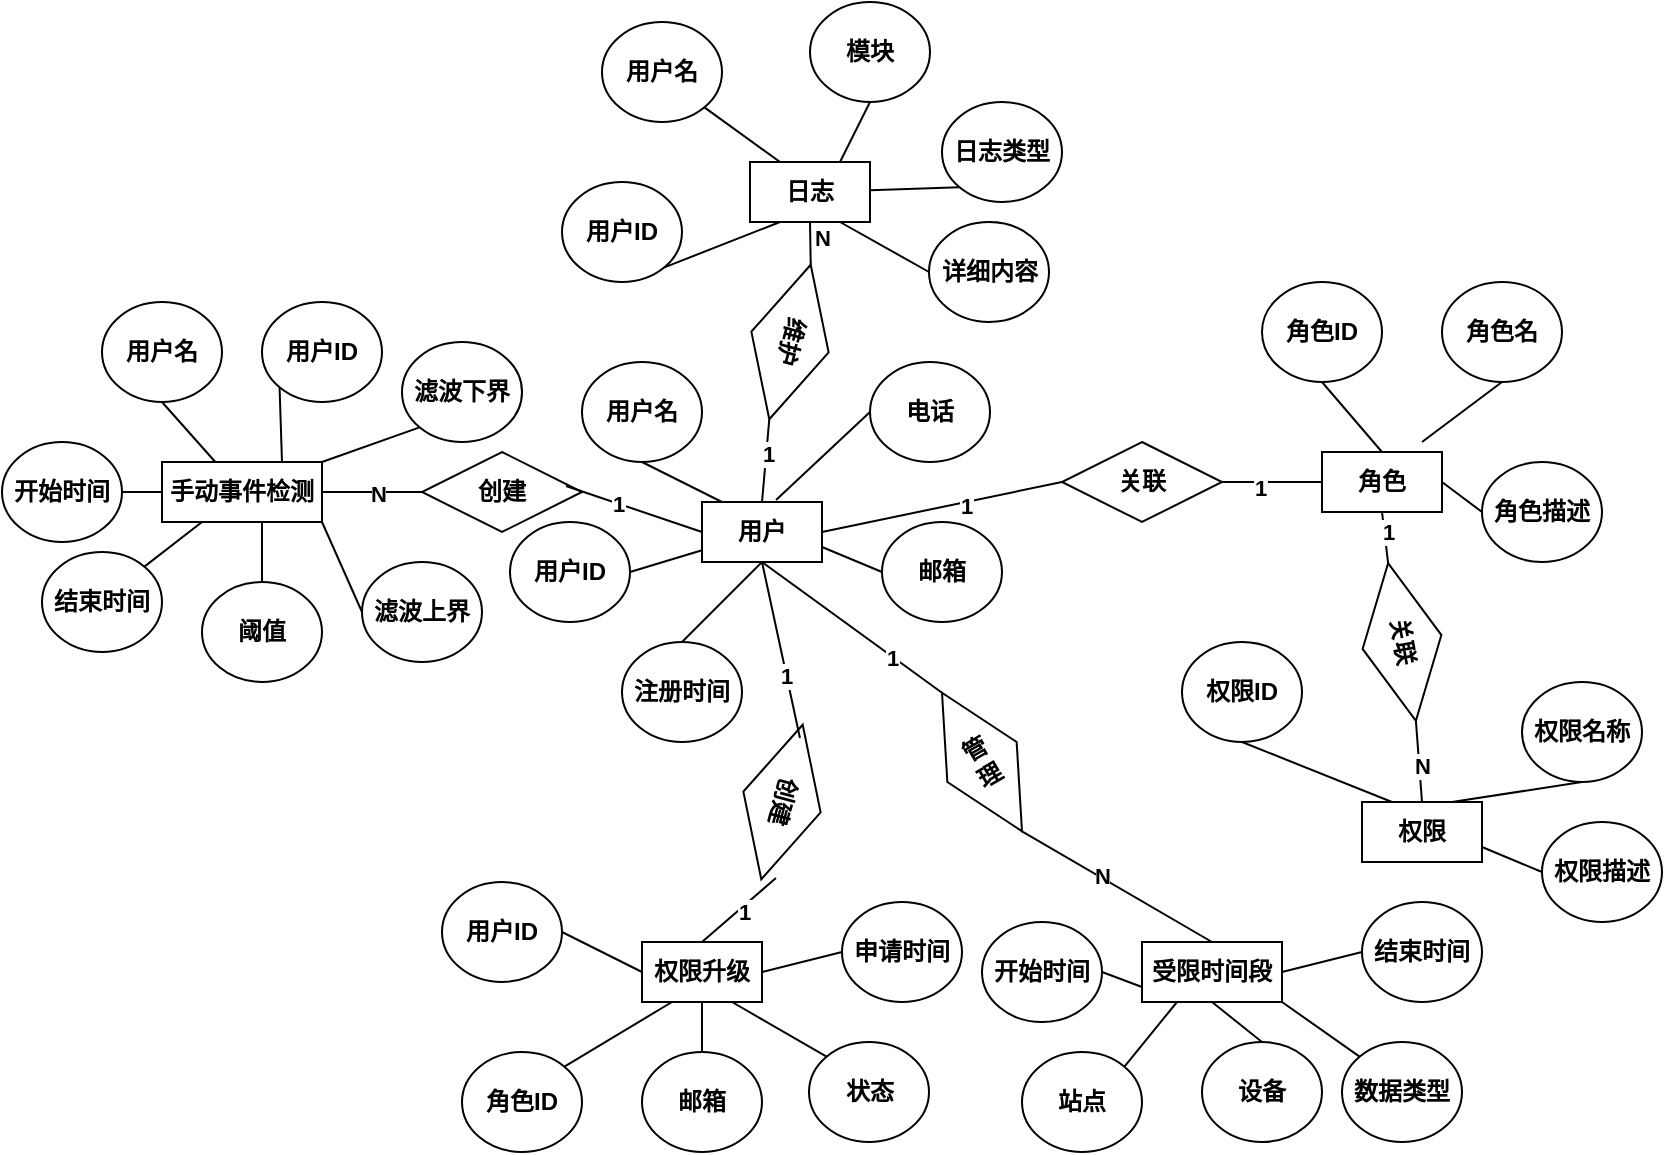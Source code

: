 <mxfile version="22.1.0" type="github">
  <diagram name="第 1 页" id="bE0YgNWVejIBop6zJ2af">
    <mxGraphModel dx="2261" dy="772" grid="1" gridSize="10" guides="1" tooltips="1" connect="1" arrows="1" fold="1" page="1" pageScale="1" pageWidth="827" pageHeight="1169" math="0" shadow="0">
      <root>
        <mxCell id="0" />
        <mxCell id="1" parent="0" />
        <mxCell id="Lj6HUYgbdcglg7Dd-NL7-29" style="rounded=0;orthogonalLoop=1;jettySize=auto;html=1;exitX=1;exitY=0.5;exitDx=0;exitDy=0;entryX=0;entryY=0.5;entryDx=0;entryDy=0;endArrow=none;endFill=0;fontStyle=1" edge="1" parent="1" source="Lj6HUYgbdcglg7Dd-NL7-1" target="Lj6HUYgbdcglg7Dd-NL7-11">
          <mxGeometry relative="1" as="geometry" />
        </mxCell>
        <mxCell id="Lj6HUYgbdcglg7Dd-NL7-39" value="1" style="edgeLabel;html=1;align=center;verticalAlign=middle;resizable=0;points=[];fontStyle=1" vertex="1" connectable="0" parent="Lj6HUYgbdcglg7Dd-NL7-29">
          <mxGeometry x="0.193" y="-2" relative="1" as="geometry">
            <mxPoint as="offset" />
          </mxGeometry>
        </mxCell>
        <mxCell id="Lj6HUYgbdcglg7Dd-NL7-89" style="rounded=0;orthogonalLoop=1;jettySize=auto;html=1;exitX=0.5;exitY=1;exitDx=0;exitDy=0;entryX=0.5;entryY=0;entryDx=0;entryDy=0;endArrow=none;endFill=0;fontStyle=1" edge="1" parent="1" source="Lj6HUYgbdcglg7Dd-NL7-1" target="Lj6HUYgbdcglg7Dd-NL7-87">
          <mxGeometry relative="1" as="geometry" />
        </mxCell>
        <mxCell id="Lj6HUYgbdcglg7Dd-NL7-96" value="1" style="edgeLabel;html=1;align=center;verticalAlign=middle;resizable=0;points=[];fontStyle=1" vertex="1" connectable="0" parent="Lj6HUYgbdcglg7Dd-NL7-89">
          <mxGeometry x="0.448" relative="1" as="geometry">
            <mxPoint as="offset" />
          </mxGeometry>
        </mxCell>
        <mxCell id="Lj6HUYgbdcglg7Dd-NL7-1" value="用户" style="rounded=0;whiteSpace=wrap;html=1;fontStyle=1" vertex="1" parent="1">
          <mxGeometry x="330" y="260" width="60" height="30" as="geometry" />
        </mxCell>
        <mxCell id="Lj6HUYgbdcglg7Dd-NL7-35" style="rounded=0;orthogonalLoop=1;jettySize=auto;html=1;exitX=0.5;exitY=0;exitDx=0;exitDy=0;entryX=0.5;entryY=1;entryDx=0;entryDy=0;endArrow=none;endFill=0;fontStyle=1" edge="1" parent="1" source="Lj6HUYgbdcglg7Dd-NL7-6" target="Lj6HUYgbdcglg7Dd-NL7-1">
          <mxGeometry relative="1" as="geometry" />
        </mxCell>
        <mxCell id="Lj6HUYgbdcglg7Dd-NL7-6" value="注册时间" style="ellipse;whiteSpace=wrap;html=1;fontStyle=1" vertex="1" parent="1">
          <mxGeometry x="290" y="330" width="60" height="50" as="geometry" />
        </mxCell>
        <mxCell id="Lj6HUYgbdcglg7Dd-NL7-34" style="rounded=0;orthogonalLoop=1;jettySize=auto;html=1;exitX=1;exitY=0.5;exitDx=0;exitDy=0;endArrow=none;endFill=0;fontStyle=1" edge="1" parent="1" source="Lj6HUYgbdcglg7Dd-NL7-7" target="Lj6HUYgbdcglg7Dd-NL7-1">
          <mxGeometry relative="1" as="geometry" />
        </mxCell>
        <mxCell id="Lj6HUYgbdcglg7Dd-NL7-7" value="用户ID" style="ellipse;whiteSpace=wrap;html=1;fontStyle=1" vertex="1" parent="1">
          <mxGeometry x="234" y="270" width="60" height="50" as="geometry" />
        </mxCell>
        <mxCell id="Lj6HUYgbdcglg7Dd-NL7-8" value="用户名" style="ellipse;whiteSpace=wrap;html=1;fontStyle=1" vertex="1" parent="1">
          <mxGeometry x="270" y="190" width="60" height="50" as="geometry" />
        </mxCell>
        <mxCell id="Lj6HUYgbdcglg7Dd-NL7-9" value="电话" style="ellipse;whiteSpace=wrap;html=1;fontStyle=1" vertex="1" parent="1">
          <mxGeometry x="414" y="190" width="60" height="50" as="geometry" />
        </mxCell>
        <mxCell id="Lj6HUYgbdcglg7Dd-NL7-32" style="rounded=0;orthogonalLoop=1;jettySize=auto;html=1;exitX=0;exitY=0.5;exitDx=0;exitDy=0;entryX=1;entryY=0.75;entryDx=0;entryDy=0;endArrow=none;endFill=0;fontStyle=1" edge="1" parent="1" source="Lj6HUYgbdcglg7Dd-NL7-10" target="Lj6HUYgbdcglg7Dd-NL7-1">
          <mxGeometry relative="1" as="geometry" />
        </mxCell>
        <mxCell id="Lj6HUYgbdcglg7Dd-NL7-10" value="邮箱" style="ellipse;whiteSpace=wrap;html=1;fontStyle=1" vertex="1" parent="1">
          <mxGeometry x="420" y="270" width="60" height="50" as="geometry" />
        </mxCell>
        <mxCell id="Lj6HUYgbdcglg7Dd-NL7-30" style="rounded=0;orthogonalLoop=1;jettySize=auto;html=1;exitX=1;exitY=0.5;exitDx=0;exitDy=0;entryX=0;entryY=0.5;entryDx=0;entryDy=0;endArrow=none;endFill=0;fontStyle=1" edge="1" parent="1" source="Lj6HUYgbdcglg7Dd-NL7-11" target="Lj6HUYgbdcglg7Dd-NL7-13">
          <mxGeometry relative="1" as="geometry" />
        </mxCell>
        <mxCell id="Lj6HUYgbdcglg7Dd-NL7-40" value="1" style="edgeLabel;html=1;align=center;verticalAlign=middle;resizable=0;points=[];fontStyle=1" vertex="1" connectable="0" parent="Lj6HUYgbdcglg7Dd-NL7-30">
          <mxGeometry x="-0.234" y="-3" relative="1" as="geometry">
            <mxPoint as="offset" />
          </mxGeometry>
        </mxCell>
        <mxCell id="Lj6HUYgbdcglg7Dd-NL7-11" value="关联" style="rhombus;whiteSpace=wrap;html=1;fontStyle=1" vertex="1" parent="1">
          <mxGeometry x="510" y="230" width="80" height="40" as="geometry" />
        </mxCell>
        <mxCell id="Lj6HUYgbdcglg7Dd-NL7-43" style="rounded=0;orthogonalLoop=1;jettySize=auto;html=1;exitX=0.5;exitY=1;exitDx=0;exitDy=0;entryX=0;entryY=0.5;entryDx=0;entryDy=0;endArrow=none;endFill=0;fontStyle=1" edge="1" parent="1" source="Lj6HUYgbdcglg7Dd-NL7-13" target="Lj6HUYgbdcglg7Dd-NL7-42">
          <mxGeometry relative="1" as="geometry" />
        </mxCell>
        <mxCell id="Lj6HUYgbdcglg7Dd-NL7-45" value="1" style="edgeLabel;html=1;align=center;verticalAlign=middle;resizable=0;points=[];fontStyle=1" vertex="1" connectable="0" parent="Lj6HUYgbdcglg7Dd-NL7-43">
          <mxGeometry x="-0.168" y="2" relative="1" as="geometry">
            <mxPoint as="offset" />
          </mxGeometry>
        </mxCell>
        <mxCell id="Lj6HUYgbdcglg7Dd-NL7-13" value="角色" style="rounded=0;whiteSpace=wrap;html=1;fontStyle=1" vertex="1" parent="1">
          <mxGeometry x="640" y="235" width="60" height="30" as="geometry" />
        </mxCell>
        <mxCell id="Lj6HUYgbdcglg7Dd-NL7-21" style="rounded=0;orthogonalLoop=1;jettySize=auto;html=1;exitX=0.5;exitY=1;exitDx=0;exitDy=0;entryX=0.5;entryY=0;entryDx=0;entryDy=0;endArrow=none;endFill=0;fontStyle=1" edge="1" parent="1" source="Lj6HUYgbdcglg7Dd-NL7-14" target="Lj6HUYgbdcglg7Dd-NL7-13">
          <mxGeometry relative="1" as="geometry" />
        </mxCell>
        <mxCell id="Lj6HUYgbdcglg7Dd-NL7-14" value="角色ID" style="ellipse;whiteSpace=wrap;html=1;fontStyle=1" vertex="1" parent="1">
          <mxGeometry x="610" y="150" width="60" height="50" as="geometry" />
        </mxCell>
        <mxCell id="Lj6HUYgbdcglg7Dd-NL7-25" style="rounded=0;orthogonalLoop=1;jettySize=auto;html=1;exitX=0.5;exitY=1;exitDx=0;exitDy=0;endArrow=none;endFill=0;fontStyle=1" edge="1" parent="1" source="Lj6HUYgbdcglg7Dd-NL7-15">
          <mxGeometry relative="1" as="geometry">
            <mxPoint x="690" y="230" as="targetPoint" />
          </mxGeometry>
        </mxCell>
        <mxCell id="Lj6HUYgbdcglg7Dd-NL7-15" value="角色名" style="ellipse;whiteSpace=wrap;html=1;fontStyle=1" vertex="1" parent="1">
          <mxGeometry x="700" y="150" width="60" height="50" as="geometry" />
        </mxCell>
        <mxCell id="Lj6HUYgbdcglg7Dd-NL7-23" style="rounded=0;orthogonalLoop=1;jettySize=auto;html=1;exitX=0;exitY=0.5;exitDx=0;exitDy=0;entryX=1;entryY=0.5;entryDx=0;entryDy=0;endArrow=none;endFill=0;fontStyle=1" edge="1" parent="1" source="Lj6HUYgbdcglg7Dd-NL7-16" target="Lj6HUYgbdcglg7Dd-NL7-13">
          <mxGeometry relative="1" as="geometry" />
        </mxCell>
        <mxCell id="Lj6HUYgbdcglg7Dd-NL7-16" value="角色描述" style="ellipse;whiteSpace=wrap;html=1;fontStyle=1" vertex="1" parent="1">
          <mxGeometry x="720" y="240" width="60" height="50" as="geometry" />
        </mxCell>
        <mxCell id="Lj6HUYgbdcglg7Dd-NL7-44" style="rounded=0;orthogonalLoop=1;jettySize=auto;html=1;exitX=0.5;exitY=0;exitDx=0;exitDy=0;entryX=1;entryY=0.5;entryDx=0;entryDy=0;endArrow=none;endFill=0;fontStyle=1" edge="1" parent="1" source="Lj6HUYgbdcglg7Dd-NL7-17" target="Lj6HUYgbdcglg7Dd-NL7-42">
          <mxGeometry relative="1" as="geometry" />
        </mxCell>
        <mxCell id="Lj6HUYgbdcglg7Dd-NL7-46" value="N" style="edgeLabel;html=1;align=center;verticalAlign=middle;resizable=0;points=[];fontStyle=1" vertex="1" connectable="0" parent="Lj6HUYgbdcglg7Dd-NL7-44">
          <mxGeometry x="-0.088" y="-1" relative="1" as="geometry">
            <mxPoint as="offset" />
          </mxGeometry>
        </mxCell>
        <mxCell id="Lj6HUYgbdcglg7Dd-NL7-17" value="权限" style="rounded=0;whiteSpace=wrap;html=1;fontStyle=1" vertex="1" parent="1">
          <mxGeometry x="660" y="410" width="60" height="30" as="geometry" />
        </mxCell>
        <mxCell id="Lj6HUYgbdcglg7Dd-NL7-26" style="rounded=0;orthogonalLoop=1;jettySize=auto;html=1;exitX=0.5;exitY=1;exitDx=0;exitDy=0;entryX=0.25;entryY=0;entryDx=0;entryDy=0;endArrow=none;endFill=0;fontStyle=1" edge="1" parent="1" source="Lj6HUYgbdcglg7Dd-NL7-18" target="Lj6HUYgbdcglg7Dd-NL7-17">
          <mxGeometry relative="1" as="geometry" />
        </mxCell>
        <mxCell id="Lj6HUYgbdcglg7Dd-NL7-18" value="权限ID" style="ellipse;whiteSpace=wrap;html=1;fontStyle=1" vertex="1" parent="1">
          <mxGeometry x="570" y="330" width="60" height="50" as="geometry" />
        </mxCell>
        <mxCell id="Lj6HUYgbdcglg7Dd-NL7-27" style="rounded=0;orthogonalLoop=1;jettySize=auto;html=1;exitX=0.5;exitY=1;exitDx=0;exitDy=0;entryX=0.75;entryY=0;entryDx=0;entryDy=0;endArrow=none;endFill=0;fontStyle=1" edge="1" parent="1" source="Lj6HUYgbdcglg7Dd-NL7-19" target="Lj6HUYgbdcglg7Dd-NL7-17">
          <mxGeometry relative="1" as="geometry" />
        </mxCell>
        <mxCell id="Lj6HUYgbdcglg7Dd-NL7-19" value="权限名称" style="ellipse;whiteSpace=wrap;html=1;fontStyle=1" vertex="1" parent="1">
          <mxGeometry x="740" y="350" width="60" height="50" as="geometry" />
        </mxCell>
        <mxCell id="Lj6HUYgbdcglg7Dd-NL7-28" style="rounded=0;orthogonalLoop=1;jettySize=auto;html=1;exitX=0;exitY=0.5;exitDx=0;exitDy=0;entryX=1;entryY=0.75;entryDx=0;entryDy=0;endArrow=none;endFill=0;fontStyle=1" edge="1" parent="1" source="Lj6HUYgbdcglg7Dd-NL7-20" target="Lj6HUYgbdcglg7Dd-NL7-17">
          <mxGeometry relative="1" as="geometry" />
        </mxCell>
        <mxCell id="Lj6HUYgbdcglg7Dd-NL7-20" value="权限描述" style="ellipse;whiteSpace=wrap;html=1;fontStyle=1" vertex="1" parent="1">
          <mxGeometry x="750" y="420" width="60" height="50" as="geometry" />
        </mxCell>
        <mxCell id="Lj6HUYgbdcglg7Dd-NL7-31" style="rounded=0;orthogonalLoop=1;jettySize=auto;html=1;exitX=0;exitY=0.5;exitDx=0;exitDy=0;entryX=0.617;entryY=-0.033;entryDx=0;entryDy=0;entryPerimeter=0;endArrow=none;endFill=0;fontStyle=1" edge="1" parent="1" source="Lj6HUYgbdcglg7Dd-NL7-9" target="Lj6HUYgbdcglg7Dd-NL7-1">
          <mxGeometry relative="1" as="geometry" />
        </mxCell>
        <mxCell id="Lj6HUYgbdcglg7Dd-NL7-33" style="rounded=0;orthogonalLoop=1;jettySize=auto;html=1;exitX=0.5;exitY=1;exitDx=0;exitDy=0;endArrow=none;endFill=0;fontStyle=1" edge="1" parent="1" source="Lj6HUYgbdcglg7Dd-NL7-8">
          <mxGeometry relative="1" as="geometry">
            <mxPoint x="340" y="260" as="targetPoint" />
          </mxGeometry>
        </mxCell>
        <mxCell id="Lj6HUYgbdcglg7Dd-NL7-42" value="关联" style="rhombus;whiteSpace=wrap;html=1;rotation=80;fontStyle=1" vertex="1" parent="1">
          <mxGeometry x="640" y="310" width="80" height="40" as="geometry" />
        </mxCell>
        <mxCell id="Lj6HUYgbdcglg7Dd-NL7-48" value="权限升级" style="rounded=0;whiteSpace=wrap;html=1;fontStyle=1" vertex="1" parent="1">
          <mxGeometry x="300" y="480" width="60" height="30" as="geometry" />
        </mxCell>
        <mxCell id="Lj6HUYgbdcglg7Dd-NL7-50" value="创建" style="rhombus;whiteSpace=wrap;html=1;rotation=105;fontStyle=1" vertex="1" parent="1">
          <mxGeometry x="330" y="390" width="80" height="40" as="geometry" />
        </mxCell>
        <mxCell id="Lj6HUYgbdcglg7Dd-NL7-51" style="rounded=0;orthogonalLoop=1;jettySize=auto;html=1;exitX=0.5;exitY=1;exitDx=0;exitDy=0;entryX=0.085;entryY=0.49;entryDx=0;entryDy=0;entryPerimeter=0;endArrow=none;endFill=0;fontStyle=1" edge="1" parent="1" source="Lj6HUYgbdcglg7Dd-NL7-1" target="Lj6HUYgbdcglg7Dd-NL7-50">
          <mxGeometry relative="1" as="geometry" />
        </mxCell>
        <mxCell id="Lj6HUYgbdcglg7Dd-NL7-53" value="1" style="edgeLabel;html=1;align=center;verticalAlign=middle;resizable=0;points=[];fontStyle=1" vertex="1" connectable="0" parent="Lj6HUYgbdcglg7Dd-NL7-51">
          <mxGeometry x="0.289" relative="1" as="geometry">
            <mxPoint as="offset" />
          </mxGeometry>
        </mxCell>
        <mxCell id="Lj6HUYgbdcglg7Dd-NL7-52" style="rounded=0;orthogonalLoop=1;jettySize=auto;html=1;exitX=0.5;exitY=0;exitDx=0;exitDy=0;entryX=0.969;entryY=0.327;entryDx=0;entryDy=0;entryPerimeter=0;endArrow=none;endFill=0;fontStyle=1" edge="1" parent="1" source="Lj6HUYgbdcglg7Dd-NL7-48" target="Lj6HUYgbdcglg7Dd-NL7-50">
          <mxGeometry relative="1" as="geometry" />
        </mxCell>
        <mxCell id="Lj6HUYgbdcglg7Dd-NL7-54" value="1" style="edgeLabel;html=1;align=center;verticalAlign=middle;resizable=0;points=[];fontStyle=1" vertex="1" connectable="0" parent="Lj6HUYgbdcglg7Dd-NL7-52">
          <mxGeometry x="0.073" y="-2" relative="1" as="geometry">
            <mxPoint as="offset" />
          </mxGeometry>
        </mxCell>
        <mxCell id="Lj6HUYgbdcglg7Dd-NL7-62" style="rounded=0;orthogonalLoop=1;jettySize=auto;html=1;exitX=1;exitY=0.5;exitDx=0;exitDy=0;entryX=0;entryY=0.5;entryDx=0;entryDy=0;endArrow=none;endFill=0;fontStyle=1" edge="1" parent="1" source="Lj6HUYgbdcglg7Dd-NL7-55" target="Lj6HUYgbdcglg7Dd-NL7-48">
          <mxGeometry relative="1" as="geometry" />
        </mxCell>
        <mxCell id="Lj6HUYgbdcglg7Dd-NL7-55" value="用户ID" style="ellipse;whiteSpace=wrap;html=1;fontStyle=1" vertex="1" parent="1">
          <mxGeometry x="200" y="450" width="60" height="50" as="geometry" />
        </mxCell>
        <mxCell id="Lj6HUYgbdcglg7Dd-NL7-65" style="rounded=0;orthogonalLoop=1;jettySize=auto;html=1;exitX=1;exitY=0;exitDx=0;exitDy=0;entryX=0.25;entryY=1;entryDx=0;entryDy=0;endArrow=none;endFill=0;fontStyle=1" edge="1" parent="1" source="Lj6HUYgbdcglg7Dd-NL7-58" target="Lj6HUYgbdcglg7Dd-NL7-48">
          <mxGeometry relative="1" as="geometry" />
        </mxCell>
        <mxCell id="Lj6HUYgbdcglg7Dd-NL7-58" value="角色ID" style="ellipse;whiteSpace=wrap;html=1;fontStyle=1" vertex="1" parent="1">
          <mxGeometry x="210" y="535" width="60" height="50" as="geometry" />
        </mxCell>
        <mxCell id="Lj6HUYgbdcglg7Dd-NL7-64" style="rounded=0;orthogonalLoop=1;jettySize=auto;html=1;exitX=0.5;exitY=0;exitDx=0;exitDy=0;endArrow=none;endFill=0;fontStyle=1" edge="1" parent="1" source="Lj6HUYgbdcglg7Dd-NL7-59">
          <mxGeometry relative="1" as="geometry">
            <mxPoint x="330" y="510" as="targetPoint" />
          </mxGeometry>
        </mxCell>
        <mxCell id="Lj6HUYgbdcglg7Dd-NL7-59" value="邮箱" style="ellipse;whiteSpace=wrap;html=1;fontStyle=1" vertex="1" parent="1">
          <mxGeometry x="300" y="535" width="60" height="50" as="geometry" />
        </mxCell>
        <mxCell id="Lj6HUYgbdcglg7Dd-NL7-66" style="rounded=0;orthogonalLoop=1;jettySize=auto;html=1;exitX=0;exitY=0;exitDx=0;exitDy=0;entryX=0.75;entryY=1;entryDx=0;entryDy=0;endArrow=none;endFill=0;fontStyle=1" edge="1" parent="1" source="Lj6HUYgbdcglg7Dd-NL7-60" target="Lj6HUYgbdcglg7Dd-NL7-48">
          <mxGeometry relative="1" as="geometry" />
        </mxCell>
        <mxCell id="Lj6HUYgbdcglg7Dd-NL7-60" value="状态" style="ellipse;whiteSpace=wrap;html=1;fontStyle=1" vertex="1" parent="1">
          <mxGeometry x="383.5" y="530" width="60" height="50" as="geometry" />
        </mxCell>
        <mxCell id="Lj6HUYgbdcglg7Dd-NL7-67" style="rounded=0;orthogonalLoop=1;jettySize=auto;html=1;exitX=0;exitY=0.5;exitDx=0;exitDy=0;entryX=1;entryY=0.5;entryDx=0;entryDy=0;endArrow=none;endFill=0;fontStyle=1" edge="1" parent="1" source="Lj6HUYgbdcglg7Dd-NL7-61" target="Lj6HUYgbdcglg7Dd-NL7-48">
          <mxGeometry relative="1" as="geometry" />
        </mxCell>
        <mxCell id="Lj6HUYgbdcglg7Dd-NL7-61" value="申请时间" style="ellipse;whiteSpace=wrap;html=1;fontStyle=1" vertex="1" parent="1">
          <mxGeometry x="400" y="460" width="60" height="50" as="geometry" />
        </mxCell>
        <mxCell id="Lj6HUYgbdcglg7Dd-NL7-82" style="rounded=0;orthogonalLoop=1;jettySize=auto;html=1;exitX=1;exitY=0.5;exitDx=0;exitDy=0;entryX=0.5;entryY=0;entryDx=0;entryDy=0;endArrow=none;endFill=0;fontStyle=1" edge="1" parent="1" source="Lj6HUYgbdcglg7Dd-NL7-68" target="Lj6HUYgbdcglg7Dd-NL7-1">
          <mxGeometry relative="1" as="geometry" />
        </mxCell>
        <mxCell id="Lj6HUYgbdcglg7Dd-NL7-84" value="1" style="edgeLabel;html=1;align=center;verticalAlign=middle;resizable=0;points=[];fontStyle=1" vertex="1" connectable="0" parent="Lj6HUYgbdcglg7Dd-NL7-82">
          <mxGeometry x="-0.15" y="1" relative="1" as="geometry">
            <mxPoint as="offset" />
          </mxGeometry>
        </mxCell>
        <mxCell id="Lj6HUYgbdcglg7Dd-NL7-68" value="维护" style="rhombus;whiteSpace=wrap;html=1;rotation=105;fontStyle=1" vertex="1" parent="1">
          <mxGeometry x="334" y="160" width="80" height="40" as="geometry" />
        </mxCell>
        <mxCell id="Lj6HUYgbdcglg7Dd-NL7-83" style="rounded=0;orthogonalLoop=1;jettySize=auto;html=1;exitX=0.5;exitY=1;exitDx=0;exitDy=0;entryX=0;entryY=0.5;entryDx=0;entryDy=0;endArrow=none;endFill=0;fontStyle=1" edge="1" parent="1" source="Lj6HUYgbdcglg7Dd-NL7-70" target="Lj6HUYgbdcglg7Dd-NL7-68">
          <mxGeometry relative="1" as="geometry" />
        </mxCell>
        <mxCell id="Lj6HUYgbdcglg7Dd-NL7-85" value="N" style="edgeLabel;html=1;align=center;verticalAlign=middle;resizable=0;points=[];fontStyle=1" vertex="1" connectable="0" parent="Lj6HUYgbdcglg7Dd-NL7-83">
          <mxGeometry x="-0.189" y="4" relative="1" as="geometry">
            <mxPoint x="2" y="-1" as="offset" />
          </mxGeometry>
        </mxCell>
        <mxCell id="Lj6HUYgbdcglg7Dd-NL7-70" value="日志" style="rounded=0;whiteSpace=wrap;html=1;fontStyle=1" vertex="1" parent="1">
          <mxGeometry x="354" y="90" width="60" height="30" as="geometry" />
        </mxCell>
        <mxCell id="Lj6HUYgbdcglg7Dd-NL7-77" style="rounded=0;orthogonalLoop=1;jettySize=auto;html=1;exitX=1;exitY=1;exitDx=0;exitDy=0;entryX=0.25;entryY=1;entryDx=0;entryDy=0;endArrow=none;endFill=0;fontStyle=1" edge="1" parent="1" source="Lj6HUYgbdcglg7Dd-NL7-71" target="Lj6HUYgbdcglg7Dd-NL7-70">
          <mxGeometry relative="1" as="geometry" />
        </mxCell>
        <mxCell id="Lj6HUYgbdcglg7Dd-NL7-71" value="用户ID" style="ellipse;whiteSpace=wrap;html=1;fontStyle=1" vertex="1" parent="1">
          <mxGeometry x="260" y="100" width="60" height="50" as="geometry" />
        </mxCell>
        <mxCell id="Lj6HUYgbdcglg7Dd-NL7-78" style="rounded=0;orthogonalLoop=1;jettySize=auto;html=1;exitX=1;exitY=1;exitDx=0;exitDy=0;entryX=0.25;entryY=0;entryDx=0;entryDy=0;endArrow=none;endFill=0;fontStyle=1" edge="1" parent="1" source="Lj6HUYgbdcglg7Dd-NL7-72" target="Lj6HUYgbdcglg7Dd-NL7-70">
          <mxGeometry relative="1" as="geometry" />
        </mxCell>
        <mxCell id="Lj6HUYgbdcglg7Dd-NL7-72" value="用户名" style="ellipse;whiteSpace=wrap;html=1;fontStyle=1" vertex="1" parent="1">
          <mxGeometry x="280" y="20" width="60" height="50" as="geometry" />
        </mxCell>
        <mxCell id="Lj6HUYgbdcglg7Dd-NL7-79" style="rounded=0;orthogonalLoop=1;jettySize=auto;html=1;exitX=0.5;exitY=1;exitDx=0;exitDy=0;entryX=0.75;entryY=0;entryDx=0;entryDy=0;endArrow=none;endFill=0;fontStyle=1" edge="1" parent="1" source="Lj6HUYgbdcglg7Dd-NL7-73" target="Lj6HUYgbdcglg7Dd-NL7-70">
          <mxGeometry relative="1" as="geometry" />
        </mxCell>
        <mxCell id="Lj6HUYgbdcglg7Dd-NL7-73" value="模块" style="ellipse;whiteSpace=wrap;html=1;fontStyle=1" vertex="1" parent="1">
          <mxGeometry x="384" y="10" width="60" height="50" as="geometry" />
        </mxCell>
        <mxCell id="Lj6HUYgbdcglg7Dd-NL7-80" style="rounded=0;orthogonalLoop=1;jettySize=auto;html=1;exitX=0;exitY=1;exitDx=0;exitDy=0;endArrow=none;endFill=0;fontStyle=1" edge="1" parent="1" source="Lj6HUYgbdcglg7Dd-NL7-74" target="Lj6HUYgbdcglg7Dd-NL7-70">
          <mxGeometry relative="1" as="geometry" />
        </mxCell>
        <mxCell id="Lj6HUYgbdcglg7Dd-NL7-74" value="日志类型" style="ellipse;whiteSpace=wrap;html=1;fontStyle=1" vertex="1" parent="1">
          <mxGeometry x="450" y="60" width="60" height="50" as="geometry" />
        </mxCell>
        <mxCell id="Lj6HUYgbdcglg7Dd-NL7-81" style="rounded=0;orthogonalLoop=1;jettySize=auto;html=1;exitX=0;exitY=0.5;exitDx=0;exitDy=0;entryX=0.75;entryY=1;entryDx=0;entryDy=0;endArrow=none;endFill=0;fontStyle=1" edge="1" parent="1" source="Lj6HUYgbdcglg7Dd-NL7-76" target="Lj6HUYgbdcglg7Dd-NL7-70">
          <mxGeometry relative="1" as="geometry" />
        </mxCell>
        <mxCell id="Lj6HUYgbdcglg7Dd-NL7-76" value="详细内容" style="ellipse;whiteSpace=wrap;html=1;fontStyle=1" vertex="1" parent="1">
          <mxGeometry x="443.5" y="120" width="60" height="50" as="geometry" />
        </mxCell>
        <mxCell id="Lj6HUYgbdcglg7Dd-NL7-86" value="受限时间段" style="rounded=0;whiteSpace=wrap;html=1;fontStyle=1" vertex="1" parent="1">
          <mxGeometry x="550" y="480" width="70" height="30" as="geometry" />
        </mxCell>
        <mxCell id="Lj6HUYgbdcglg7Dd-NL7-90" style="rounded=0;orthogonalLoop=1;jettySize=auto;html=1;exitX=0.5;exitY=1;exitDx=0;exitDy=0;entryX=0.5;entryY=0;entryDx=0;entryDy=0;endArrow=none;endFill=0;fontStyle=1" edge="1" parent="1" source="Lj6HUYgbdcglg7Dd-NL7-87" target="Lj6HUYgbdcglg7Dd-NL7-86">
          <mxGeometry relative="1" as="geometry" />
        </mxCell>
        <mxCell id="Lj6HUYgbdcglg7Dd-NL7-97" value="N" style="edgeLabel;html=1;align=center;verticalAlign=middle;resizable=0;points=[];fontStyle=1" vertex="1" connectable="0" parent="Lj6HUYgbdcglg7Dd-NL7-90">
          <mxGeometry x="-0.188" relative="1" as="geometry">
            <mxPoint x="1" as="offset" />
          </mxGeometry>
        </mxCell>
        <mxCell id="Lj6HUYgbdcglg7Dd-NL7-87" value="管&lt;br&gt;理" style="rhombus;whiteSpace=wrap;html=1;rotation=-30;fontStyle=1" vertex="1" parent="1">
          <mxGeometry x="450" y="350" width="40" height="80" as="geometry" />
        </mxCell>
        <mxCell id="Lj6HUYgbdcglg7Dd-NL7-99" style="rounded=0;orthogonalLoop=1;jettySize=auto;html=1;exitX=1;exitY=0;exitDx=0;exitDy=0;entryX=0.25;entryY=1;entryDx=0;entryDy=0;endArrow=none;endFill=0;fontStyle=1" edge="1" parent="1" source="Lj6HUYgbdcglg7Dd-NL7-91" target="Lj6HUYgbdcglg7Dd-NL7-86">
          <mxGeometry relative="1" as="geometry" />
        </mxCell>
        <mxCell id="Lj6HUYgbdcglg7Dd-NL7-91" value="站点" style="ellipse;whiteSpace=wrap;html=1;fontStyle=1" vertex="1" parent="1">
          <mxGeometry x="490" y="535" width="60" height="50" as="geometry" />
        </mxCell>
        <mxCell id="Lj6HUYgbdcglg7Dd-NL7-100" style="rounded=0;orthogonalLoop=1;jettySize=auto;html=1;exitX=0.5;exitY=0;exitDx=0;exitDy=0;entryX=0.5;entryY=1;entryDx=0;entryDy=0;endArrow=none;endFill=0;fontStyle=1" edge="1" parent="1" source="Lj6HUYgbdcglg7Dd-NL7-92" target="Lj6HUYgbdcglg7Dd-NL7-86">
          <mxGeometry relative="1" as="geometry" />
        </mxCell>
        <mxCell id="Lj6HUYgbdcglg7Dd-NL7-92" value="设备" style="ellipse;whiteSpace=wrap;html=1;fontStyle=1" vertex="1" parent="1">
          <mxGeometry x="580" y="530" width="60" height="50" as="geometry" />
        </mxCell>
        <mxCell id="Lj6HUYgbdcglg7Dd-NL7-101" style="rounded=0;orthogonalLoop=1;jettySize=auto;html=1;exitX=0;exitY=0;exitDx=0;exitDy=0;entryX=1;entryY=1;entryDx=0;entryDy=0;endArrow=none;endFill=0;fontStyle=1" edge="1" parent="1" source="Lj6HUYgbdcglg7Dd-NL7-93" target="Lj6HUYgbdcglg7Dd-NL7-86">
          <mxGeometry relative="1" as="geometry" />
        </mxCell>
        <mxCell id="Lj6HUYgbdcglg7Dd-NL7-93" value="数据类型" style="ellipse;whiteSpace=wrap;html=1;fontStyle=1" vertex="1" parent="1">
          <mxGeometry x="650" y="530" width="60" height="50" as="geometry" />
        </mxCell>
        <mxCell id="Lj6HUYgbdcglg7Dd-NL7-98" style="rounded=0;orthogonalLoop=1;jettySize=auto;html=1;exitX=1;exitY=0.5;exitDx=0;exitDy=0;entryX=0;entryY=0.75;entryDx=0;entryDy=0;endArrow=none;endFill=0;fontStyle=1" edge="1" parent="1" source="Lj6HUYgbdcglg7Dd-NL7-94" target="Lj6HUYgbdcglg7Dd-NL7-86">
          <mxGeometry relative="1" as="geometry" />
        </mxCell>
        <mxCell id="Lj6HUYgbdcglg7Dd-NL7-94" value="开始时间" style="ellipse;whiteSpace=wrap;html=1;fontStyle=1" vertex="1" parent="1">
          <mxGeometry x="470" y="470" width="60" height="50" as="geometry" />
        </mxCell>
        <mxCell id="Lj6HUYgbdcglg7Dd-NL7-102" style="rounded=0;orthogonalLoop=1;jettySize=auto;html=1;exitX=0;exitY=0.5;exitDx=0;exitDy=0;entryX=1;entryY=0.5;entryDx=0;entryDy=0;endArrow=none;endFill=0;fontStyle=1" edge="1" parent="1" source="Lj6HUYgbdcglg7Dd-NL7-95" target="Lj6HUYgbdcglg7Dd-NL7-86">
          <mxGeometry relative="1" as="geometry" />
        </mxCell>
        <mxCell id="Lj6HUYgbdcglg7Dd-NL7-95" value="结束时间" style="ellipse;whiteSpace=wrap;html=1;fontStyle=1" vertex="1" parent="1">
          <mxGeometry x="660" y="460" width="60" height="50" as="geometry" />
        </mxCell>
        <mxCell id="Lj6HUYgbdcglg7Dd-NL7-107" value="手动事件检测" style="rounded=0;whiteSpace=wrap;html=1;fontStyle=1" vertex="1" parent="1">
          <mxGeometry x="60" y="240" width="80" height="30" as="geometry" />
        </mxCell>
        <mxCell id="Lj6HUYgbdcglg7Dd-NL7-118" style="edgeStyle=none;rounded=0;orthogonalLoop=1;jettySize=auto;html=1;exitX=0.5;exitY=1;exitDx=0;exitDy=0;fontStyle=1;endArrow=none;endFill=0;" edge="1" parent="1" source="Lj6HUYgbdcglg7Dd-NL7-108" target="Lj6HUYgbdcglg7Dd-NL7-107">
          <mxGeometry relative="1" as="geometry" />
        </mxCell>
        <mxCell id="Lj6HUYgbdcglg7Dd-NL7-108" value="用户名" style="ellipse;whiteSpace=wrap;html=1;fontStyle=1" vertex="1" parent="1">
          <mxGeometry x="30" y="160" width="60" height="50" as="geometry" />
        </mxCell>
        <mxCell id="Lj6HUYgbdcglg7Dd-NL7-117" style="edgeStyle=none;rounded=0;orthogonalLoop=1;jettySize=auto;html=1;exitX=0;exitY=1;exitDx=0;exitDy=0;entryX=0.75;entryY=0;entryDx=0;entryDy=0;fontStyle=1;endArrow=none;endFill=0;" edge="1" parent="1" source="Lj6HUYgbdcglg7Dd-NL7-109" target="Lj6HUYgbdcglg7Dd-NL7-107">
          <mxGeometry relative="1" as="geometry" />
        </mxCell>
        <mxCell id="Lj6HUYgbdcglg7Dd-NL7-109" value="用户ID" style="ellipse;whiteSpace=wrap;html=1;fontStyle=1" vertex="1" parent="1">
          <mxGeometry x="110" y="160" width="60" height="50" as="geometry" />
        </mxCell>
        <mxCell id="Lj6HUYgbdcglg7Dd-NL7-119" style="edgeStyle=none;rounded=0;orthogonalLoop=1;jettySize=auto;html=1;exitX=1;exitY=0.5;exitDx=0;exitDy=0;entryX=0;entryY=0.5;entryDx=0;entryDy=0;fontStyle=1;endArrow=none;endFill=0;" edge="1" parent="1" source="Lj6HUYgbdcglg7Dd-NL7-110" target="Lj6HUYgbdcglg7Dd-NL7-107">
          <mxGeometry relative="1" as="geometry" />
        </mxCell>
        <mxCell id="Lj6HUYgbdcglg7Dd-NL7-110" value="开始时间" style="ellipse;whiteSpace=wrap;html=1;fontStyle=1" vertex="1" parent="1">
          <mxGeometry x="-20" y="230" width="60" height="50" as="geometry" />
        </mxCell>
        <mxCell id="Lj6HUYgbdcglg7Dd-NL7-120" style="edgeStyle=none;rounded=0;orthogonalLoop=1;jettySize=auto;html=1;exitX=1;exitY=0;exitDx=0;exitDy=0;entryX=0.25;entryY=1;entryDx=0;entryDy=0;fontStyle=1;endArrow=none;endFill=0;" edge="1" parent="1" source="Lj6HUYgbdcglg7Dd-NL7-111" target="Lj6HUYgbdcglg7Dd-NL7-107">
          <mxGeometry relative="1" as="geometry" />
        </mxCell>
        <mxCell id="Lj6HUYgbdcglg7Dd-NL7-111" value="结束时间" style="ellipse;whiteSpace=wrap;html=1;fontStyle=1" vertex="1" parent="1">
          <mxGeometry y="285" width="60" height="50" as="geometry" />
        </mxCell>
        <mxCell id="Lj6HUYgbdcglg7Dd-NL7-112" value="阈值" style="ellipse;whiteSpace=wrap;html=1;fontStyle=1" vertex="1" parent="1">
          <mxGeometry x="80" y="300" width="60" height="50" as="geometry" />
        </mxCell>
        <mxCell id="Lj6HUYgbdcglg7Dd-NL7-116" style="edgeStyle=none;rounded=0;orthogonalLoop=1;jettySize=auto;html=1;exitX=0;exitY=0.5;exitDx=0;exitDy=0;fontStyle=1;endArrow=none;endFill=0;" edge="1" parent="1" source="Lj6HUYgbdcglg7Dd-NL7-113" target="Lj6HUYgbdcglg7Dd-NL7-107">
          <mxGeometry relative="1" as="geometry" />
        </mxCell>
        <mxCell id="Lj6HUYgbdcglg7Dd-NL7-123" value="N" style="edgeLabel;html=1;align=center;verticalAlign=middle;resizable=0;points=[];fontStyle=1" vertex="1" connectable="0" parent="Lj6HUYgbdcglg7Dd-NL7-116">
          <mxGeometry x="-0.12" y="1" relative="1" as="geometry">
            <mxPoint as="offset" />
          </mxGeometry>
        </mxCell>
        <mxCell id="Lj6HUYgbdcglg7Dd-NL7-113" value="创建" style="rhombus;whiteSpace=wrap;html=1;fontStyle=1" vertex="1" parent="1">
          <mxGeometry x="190" y="235" width="80" height="40" as="geometry" />
        </mxCell>
        <mxCell id="Lj6HUYgbdcglg7Dd-NL7-115" style="edgeStyle=none;rounded=0;orthogonalLoop=1;jettySize=auto;html=1;exitX=0;exitY=0.5;exitDx=0;exitDy=0;entryX=0.9;entryY=0.425;entryDx=0;entryDy=0;entryPerimeter=0;fontStyle=1;endArrow=none;endFill=0;" edge="1" parent="1" source="Lj6HUYgbdcglg7Dd-NL7-1" target="Lj6HUYgbdcglg7Dd-NL7-113">
          <mxGeometry relative="1" as="geometry" />
        </mxCell>
        <mxCell id="Lj6HUYgbdcglg7Dd-NL7-122" value="1" style="edgeLabel;html=1;align=center;verticalAlign=middle;resizable=0;points=[];fontStyle=1" vertex="1" connectable="0" parent="Lj6HUYgbdcglg7Dd-NL7-115">
          <mxGeometry x="0.234" relative="1" as="geometry">
            <mxPoint as="offset" />
          </mxGeometry>
        </mxCell>
        <mxCell id="Lj6HUYgbdcglg7Dd-NL7-121" style="edgeStyle=none;rounded=0;orthogonalLoop=1;jettySize=auto;html=1;exitX=0.5;exitY=0;exitDx=0;exitDy=0;entryX=0.625;entryY=1;entryDx=0;entryDy=0;entryPerimeter=0;fontStyle=1;endArrow=none;endFill=0;" edge="1" parent="1" source="Lj6HUYgbdcglg7Dd-NL7-112" target="Lj6HUYgbdcglg7Dd-NL7-107">
          <mxGeometry relative="1" as="geometry" />
        </mxCell>
        <mxCell id="Lj6HUYgbdcglg7Dd-NL7-127" style="edgeStyle=none;rounded=0;orthogonalLoop=1;jettySize=auto;html=1;exitX=0;exitY=0.5;exitDx=0;exitDy=0;entryX=1;entryY=1;entryDx=0;entryDy=0;endArrow=none;endFill=0;" edge="1" parent="1" source="Lj6HUYgbdcglg7Dd-NL7-124" target="Lj6HUYgbdcglg7Dd-NL7-107">
          <mxGeometry relative="1" as="geometry" />
        </mxCell>
        <mxCell id="Lj6HUYgbdcglg7Dd-NL7-124" value="滤波上界" style="ellipse;whiteSpace=wrap;html=1;fontStyle=1" vertex="1" parent="1">
          <mxGeometry x="160" y="290" width="60" height="50" as="geometry" />
        </mxCell>
        <mxCell id="Lj6HUYgbdcglg7Dd-NL7-126" style="edgeStyle=none;rounded=0;orthogonalLoop=1;jettySize=auto;html=1;exitX=0;exitY=1;exitDx=0;exitDy=0;entryX=1;entryY=0;entryDx=0;entryDy=0;endArrow=none;endFill=0;" edge="1" parent="1" source="Lj6HUYgbdcglg7Dd-NL7-125" target="Lj6HUYgbdcglg7Dd-NL7-107">
          <mxGeometry relative="1" as="geometry" />
        </mxCell>
        <mxCell id="Lj6HUYgbdcglg7Dd-NL7-125" value="滤波下界" style="ellipse;whiteSpace=wrap;html=1;fontStyle=1" vertex="1" parent="1">
          <mxGeometry x="180" y="180" width="60" height="50" as="geometry" />
        </mxCell>
      </root>
    </mxGraphModel>
  </diagram>
</mxfile>
